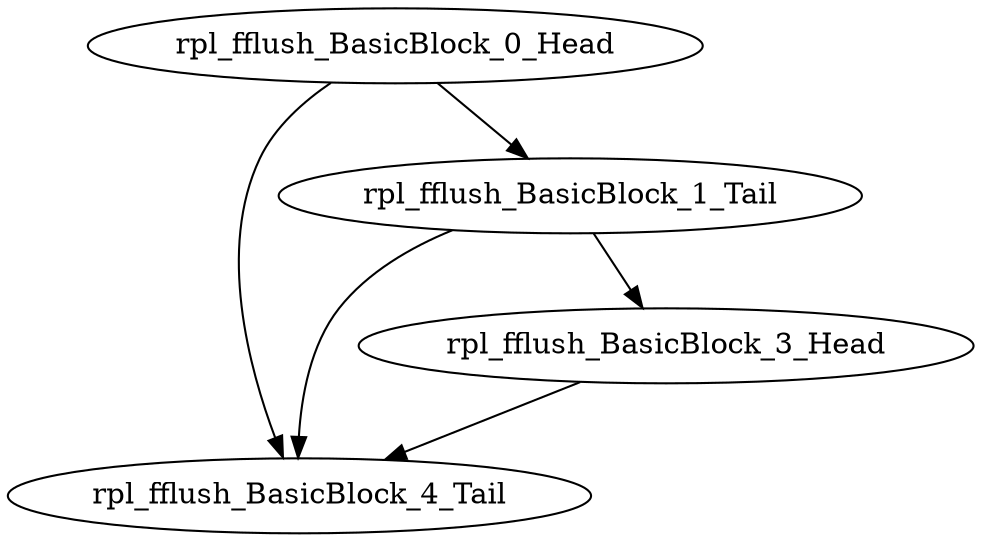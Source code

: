 digraph G {
    "rpl_fflush_BasicBlock_0_Head" -> "rpl_fflush_BasicBlock_4_Tail"
    "rpl_fflush_BasicBlock_0_Head" -> "rpl_fflush_BasicBlock_1_Tail"
    "rpl_fflush_BasicBlock_1_Tail" -> "rpl_fflush_BasicBlock_4_Tail"
    "rpl_fflush_BasicBlock_1_Tail" -> "rpl_fflush_BasicBlock_3_Head"
    "rpl_fflush_BasicBlock_3_Head" -> "rpl_fflush_BasicBlock_4_Tail"
}
